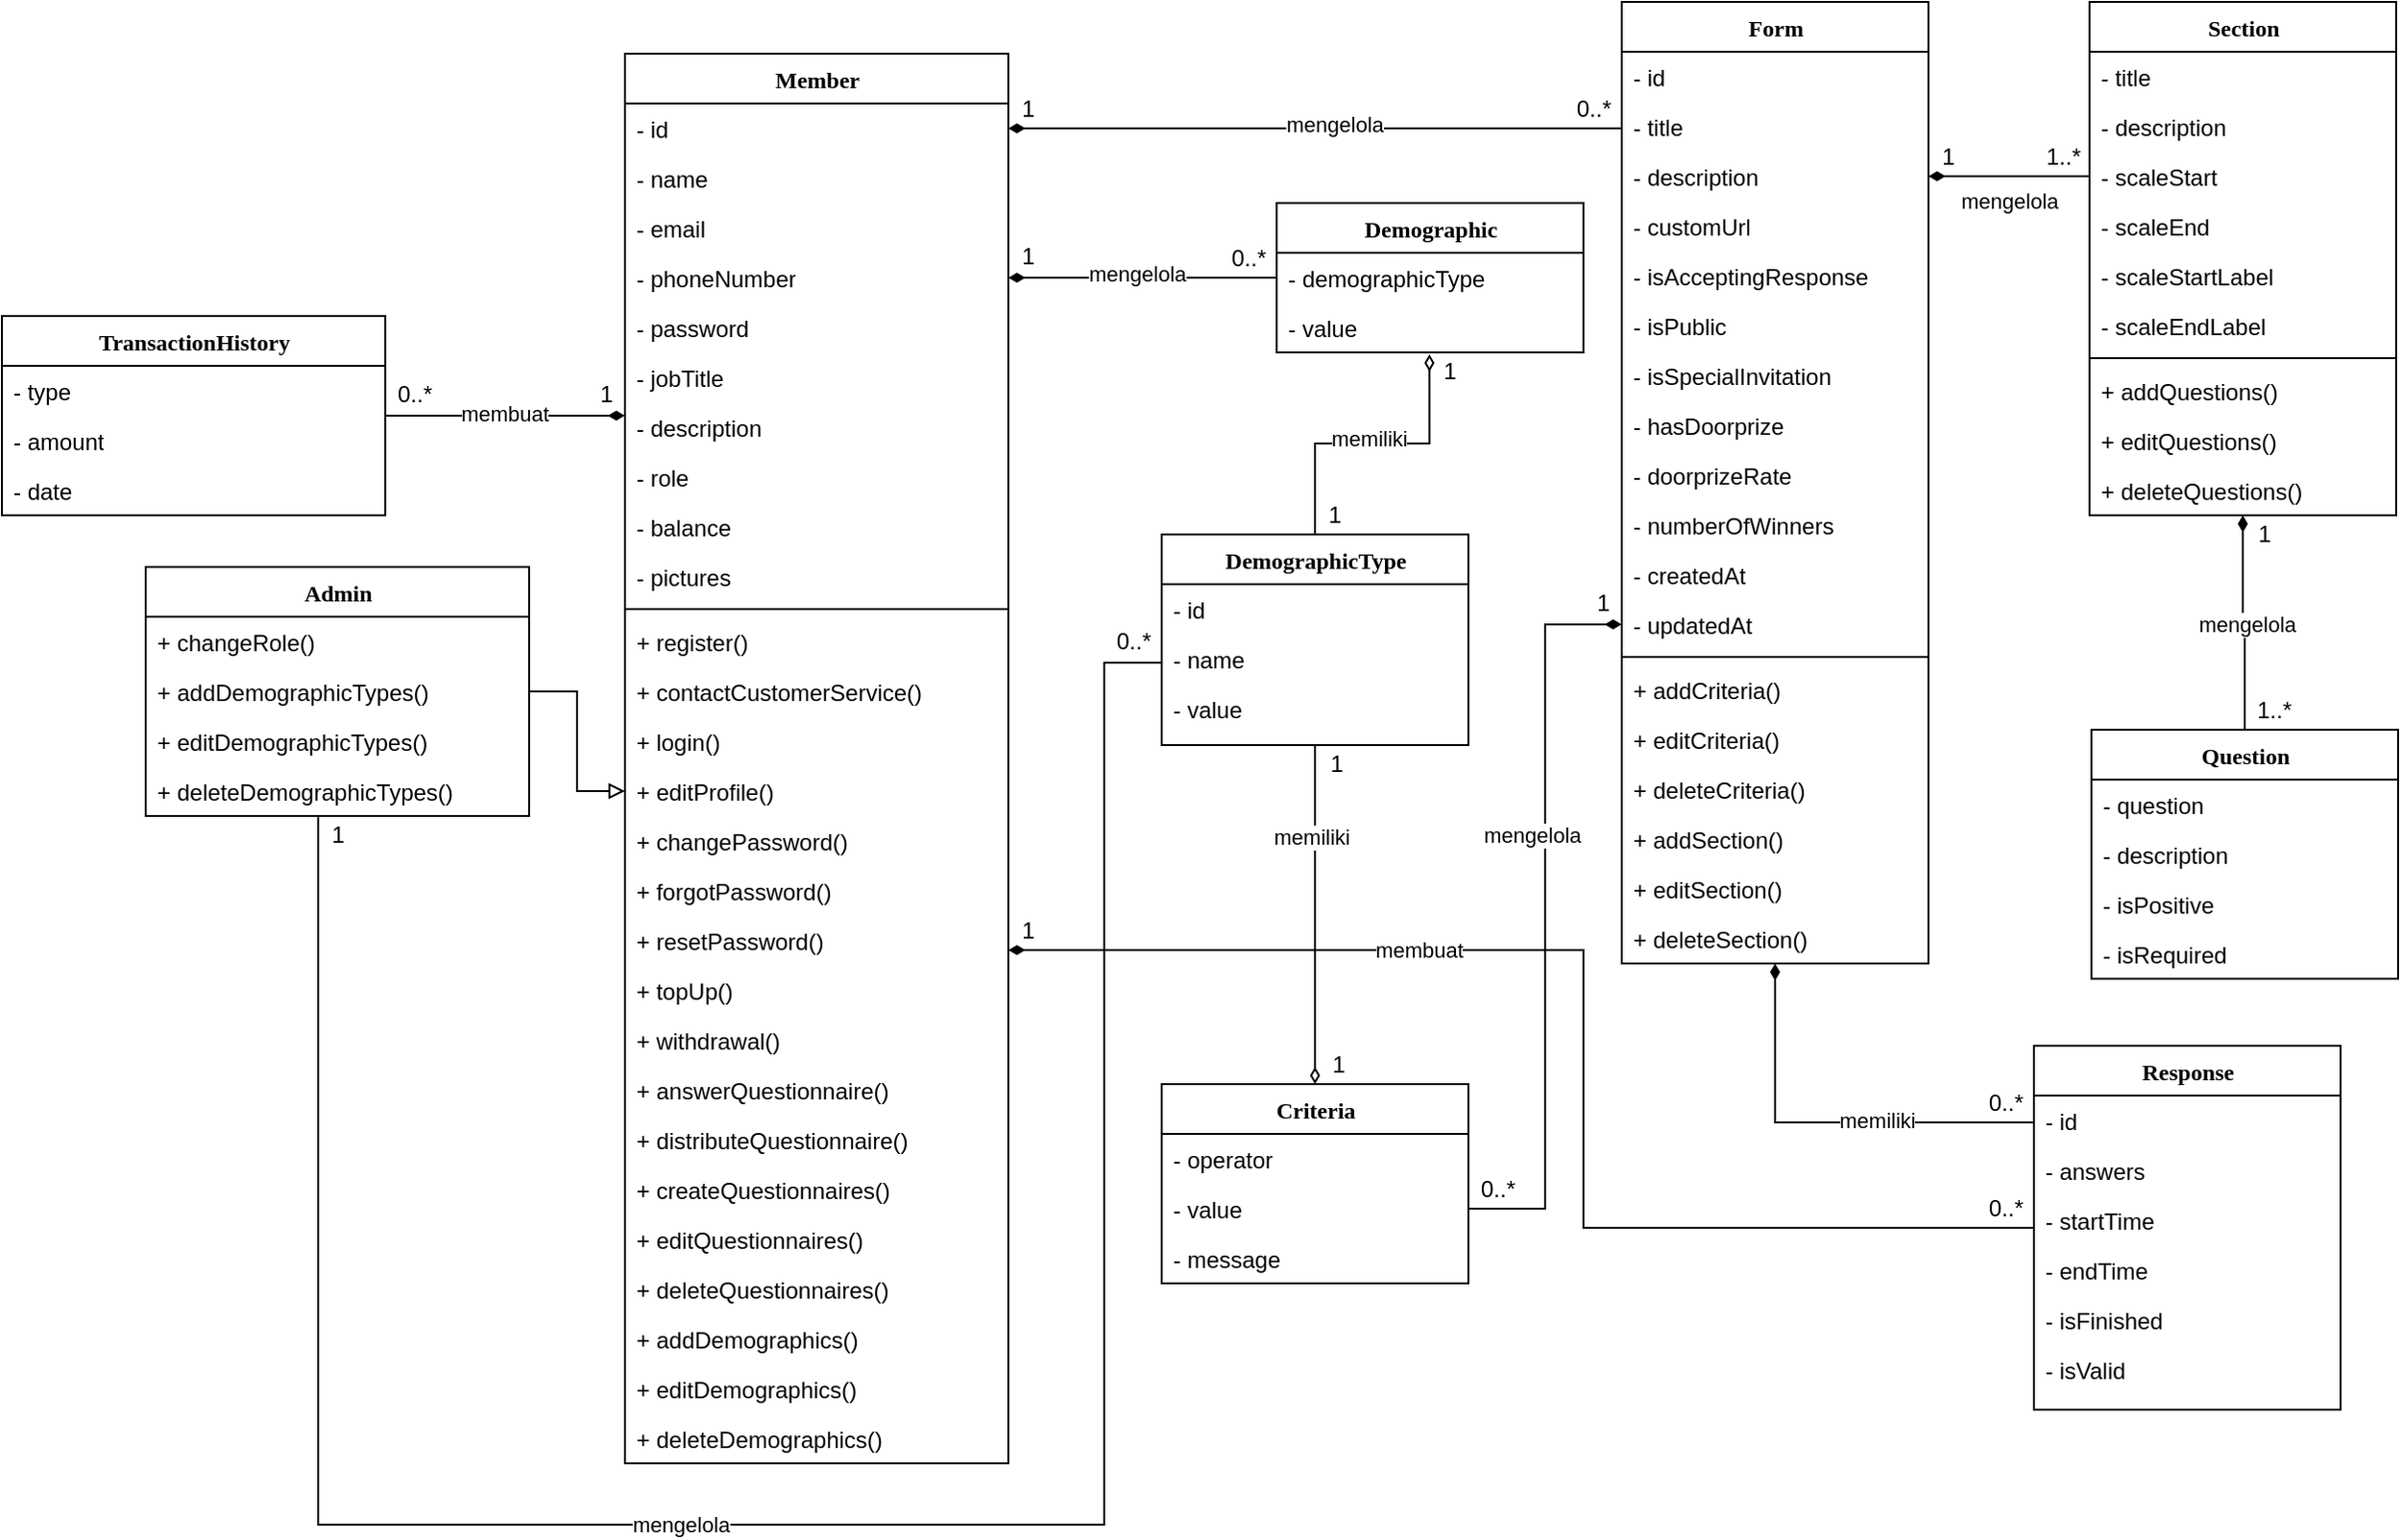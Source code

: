 <mxfile version="18.0.8" type="device"><diagram name="Page-1" id="9f46799a-70d6-7492-0946-bef42562c5a5"><mxGraphModel dx="903" dy="425" grid="1" gridSize="10" guides="1" tooltips="1" connect="1" arrows="1" fold="1" page="1" pageScale="1" pageWidth="1100" pageHeight="850" background="none" math="0" shadow="0"><root><mxCell id="0"/><mxCell id="1" parent="0"/><mxCell id="78961159f06e98e8-30" value="Member" style="swimlane;html=1;fontStyle=1;align=center;verticalAlign=top;childLayout=stackLayout;horizontal=1;startSize=26;horizontalStack=0;resizeParent=1;resizeLast=0;collapsible=1;marginBottom=0;swimlaneFillColor=#ffffff;rounded=0;shadow=0;comic=0;labelBackgroundColor=none;strokeWidth=1;fillColor=none;fontFamily=Verdana;fontSize=12" parent="1" vertex="1"><mxGeometry x="440" y="72" width="200" height="736" as="geometry"/></mxCell><mxCell id="78961159f06e98e8-31" value="- id" style="text;html=1;strokeColor=none;fillColor=none;align=left;verticalAlign=top;spacingLeft=4;spacingRight=4;whiteSpace=wrap;overflow=hidden;rotatable=0;points=[[0,0.5],[1,0.5]];portConstraint=eastwest;" parent="78961159f06e98e8-30" vertex="1"><mxGeometry y="26" width="200" height="26" as="geometry"/></mxCell><mxCell id="78961159f06e98e8-32" value="- name" style="text;html=1;strokeColor=none;fillColor=none;align=left;verticalAlign=top;spacingLeft=4;spacingRight=4;whiteSpace=wrap;overflow=hidden;rotatable=0;points=[[0,0.5],[1,0.5]];portConstraint=eastwest;" parent="78961159f06e98e8-30" vertex="1"><mxGeometry y="52" width="200" height="26" as="geometry"/></mxCell><mxCell id="78961159f06e98e8-33" value="- email" style="text;html=1;strokeColor=none;fillColor=none;align=left;verticalAlign=top;spacingLeft=4;spacingRight=4;whiteSpace=wrap;overflow=hidden;rotatable=0;points=[[0,0.5],[1,0.5]];portConstraint=eastwest;" parent="78961159f06e98e8-30" vertex="1"><mxGeometry y="78" width="200" height="26" as="geometry"/></mxCell><mxCell id="78961159f06e98e8-34" value="- phoneNumber" style="text;html=1;strokeColor=none;fillColor=none;align=left;verticalAlign=top;spacingLeft=4;spacingRight=4;whiteSpace=wrap;overflow=hidden;rotatable=0;points=[[0,0.5],[1,0.5]];portConstraint=eastwest;" parent="78961159f06e98e8-30" vertex="1"><mxGeometry y="104" width="200" height="26" as="geometry"/></mxCell><mxCell id="78961159f06e98e8-36" value="- password" style="text;html=1;strokeColor=none;fillColor=none;align=left;verticalAlign=top;spacingLeft=4;spacingRight=4;whiteSpace=wrap;overflow=hidden;rotatable=0;points=[[0,0.5],[1,0.5]];portConstraint=eastwest;" parent="78961159f06e98e8-30" vertex="1"><mxGeometry y="130" width="200" height="26" as="geometry"/></mxCell><mxCell id="DVW9rhjhDF8iY2z9avvk-1" value="- jobTitle" style="text;html=1;strokeColor=none;fillColor=none;align=left;verticalAlign=top;spacingLeft=4;spacingRight=4;whiteSpace=wrap;overflow=hidden;rotatable=0;points=[[0,0.5],[1,0.5]];portConstraint=eastwest;" parent="78961159f06e98e8-30" vertex="1"><mxGeometry y="156" width="200" height="26" as="geometry"/></mxCell><mxCell id="DVW9rhjhDF8iY2z9avvk-2" value="- description" style="text;html=1;strokeColor=none;fillColor=none;align=left;verticalAlign=top;spacingLeft=4;spacingRight=4;whiteSpace=wrap;overflow=hidden;rotatable=0;points=[[0,0.5],[1,0.5]];portConstraint=eastwest;" parent="78961159f06e98e8-30" vertex="1"><mxGeometry y="182" width="200" height="26" as="geometry"/></mxCell><mxCell id="xIRFD48wpzMM45E4SxRX-1" value="- role" style="text;html=1;strokeColor=none;fillColor=none;align=left;verticalAlign=top;spacingLeft=4;spacingRight=4;whiteSpace=wrap;overflow=hidden;rotatable=0;points=[[0,0.5],[1,0.5]];portConstraint=eastwest;" parent="78961159f06e98e8-30" vertex="1"><mxGeometry y="208" width="200" height="26" as="geometry"/></mxCell><mxCell id="78961159f06e98e8-37" value="- balance" style="text;html=1;strokeColor=none;fillColor=none;align=left;verticalAlign=top;spacingLeft=4;spacingRight=4;whiteSpace=wrap;overflow=hidden;rotatable=0;points=[[0,0.5],[1,0.5]];portConstraint=eastwest;" parent="78961159f06e98e8-30" vertex="1"><mxGeometry y="234" width="200" height="26" as="geometry"/></mxCell><mxCell id="DVW9rhjhDF8iY2z9avvk-8" value="- pictures" style="text;html=1;strokeColor=none;fillColor=none;align=left;verticalAlign=top;spacingLeft=4;spacingRight=4;whiteSpace=wrap;overflow=hidden;rotatable=0;points=[[0,0.5],[1,0.5]];portConstraint=eastwest;" parent="78961159f06e98e8-30" vertex="1"><mxGeometry y="260" width="200" height="26" as="geometry"/></mxCell><mxCell id="78961159f06e98e8-38" value="" style="line;html=1;strokeWidth=1;fillColor=none;align=left;verticalAlign=middle;spacingTop=-1;spacingLeft=3;spacingRight=3;rotatable=0;labelPosition=right;points=[];portConstraint=eastwest;" parent="78961159f06e98e8-30" vertex="1"><mxGeometry y="286" width="200" height="8" as="geometry"/></mxCell><mxCell id="6zi5E_M-1MdXxEpzNFs_-46" value="+ register()" style="text;html=1;strokeColor=none;fillColor=none;align=left;verticalAlign=top;spacingLeft=4;spacingRight=4;whiteSpace=wrap;overflow=hidden;rotatable=0;points=[[0,0.5],[1,0.5]];portConstraint=eastwest;" vertex="1" parent="78961159f06e98e8-30"><mxGeometry y="294" width="200" height="26" as="geometry"/></mxCell><mxCell id="6zi5E_M-1MdXxEpzNFs_-47" value="+ contactCustomerService()" style="text;html=1;strokeColor=none;fillColor=none;align=left;verticalAlign=top;spacingLeft=4;spacingRight=4;whiteSpace=wrap;overflow=hidden;rotatable=0;points=[[0,0.5],[1,0.5]];portConstraint=eastwest;" vertex="1" parent="78961159f06e98e8-30"><mxGeometry y="320" width="200" height="26" as="geometry"/></mxCell><mxCell id="DVW9rhjhDF8iY2z9avvk-21" value="+ login()" style="text;html=1;strokeColor=none;fillColor=none;align=left;verticalAlign=top;spacingLeft=4;spacingRight=4;whiteSpace=wrap;overflow=hidden;rotatable=0;points=[[0,0.5],[1,0.5]];portConstraint=eastwest;" parent="78961159f06e98e8-30" vertex="1"><mxGeometry y="346" width="200" height="26" as="geometry"/></mxCell><mxCell id="xIRFD48wpzMM45E4SxRX-63" value="+ editProfile()" style="text;html=1;strokeColor=none;fillColor=none;align=left;verticalAlign=top;spacingLeft=4;spacingRight=4;whiteSpace=wrap;overflow=hidden;rotatable=0;points=[[0,0.5],[1,0.5]];portConstraint=eastwest;" parent="78961159f06e98e8-30" vertex="1"><mxGeometry y="372" width="200" height="26" as="geometry"/></mxCell><mxCell id="DVW9rhjhDF8iY2z9avvk-9" value="+ changePassword()" style="text;html=1;strokeColor=none;fillColor=none;align=left;verticalAlign=top;spacingLeft=4;spacingRight=4;whiteSpace=wrap;overflow=hidden;rotatable=0;points=[[0,0.5],[1,0.5]];portConstraint=eastwest;" parent="78961159f06e98e8-30" vertex="1"><mxGeometry y="398" width="200" height="26" as="geometry"/></mxCell><mxCell id="DVW9rhjhDF8iY2z9avvk-10" value="+ forgotPassword()" style="text;html=1;strokeColor=none;fillColor=none;align=left;verticalAlign=top;spacingLeft=4;spacingRight=4;whiteSpace=wrap;overflow=hidden;rotatable=0;points=[[0,0.5],[1,0.5]];portConstraint=eastwest;" parent="78961159f06e98e8-30" vertex="1"><mxGeometry y="424" width="200" height="26" as="geometry"/></mxCell><mxCell id="6zi5E_M-1MdXxEpzNFs_-29" value="+ resetPassword()" style="text;html=1;strokeColor=none;fillColor=none;align=left;verticalAlign=top;spacingLeft=4;spacingRight=4;whiteSpace=wrap;overflow=hidden;rotatable=0;points=[[0,0.5],[1,0.5]];portConstraint=eastwest;" vertex="1" parent="78961159f06e98e8-30"><mxGeometry y="450" width="200" height="26" as="geometry"/></mxCell><mxCell id="78961159f06e98e8-39" value="+ topUp()" style="text;html=1;strokeColor=none;fillColor=none;align=left;verticalAlign=top;spacingLeft=4;spacingRight=4;whiteSpace=wrap;overflow=hidden;rotatable=0;points=[[0,0.5],[1,0.5]];portConstraint=eastwest;" parent="78961159f06e98e8-30" vertex="1"><mxGeometry y="476" width="200" height="26" as="geometry"/></mxCell><mxCell id="FlgLJlY-ruqx4AWLyW_a-55" value="+ withdrawal()" style="text;html=1;strokeColor=none;fillColor=none;align=left;verticalAlign=top;spacingLeft=4;spacingRight=4;whiteSpace=wrap;overflow=hidden;rotatable=0;points=[[0,0.5],[1,0.5]];portConstraint=eastwest;" parent="78961159f06e98e8-30" vertex="1"><mxGeometry y="502" width="200" height="26" as="geometry"/></mxCell><mxCell id="FlgLJlY-ruqx4AWLyW_a-68" value="+ answerQuestionnaire()" style="text;html=1;strokeColor=none;fillColor=none;align=left;verticalAlign=top;spacingLeft=4;spacingRight=4;whiteSpace=wrap;overflow=hidden;rotatable=0;points=[[0,0.5],[1,0.5]];portConstraint=eastwest;" parent="78961159f06e98e8-30" vertex="1"><mxGeometry y="528" width="200" height="26" as="geometry"/></mxCell><mxCell id="6zi5E_M-1MdXxEpzNFs_-45" value="+ distributeQuestionnaire()" style="text;html=1;strokeColor=none;fillColor=none;align=left;verticalAlign=top;spacingLeft=4;spacingRight=4;whiteSpace=wrap;overflow=hidden;rotatable=0;points=[[0,0.5],[1,0.5]];portConstraint=eastwest;" vertex="1" parent="78961159f06e98e8-30"><mxGeometry y="554" width="200" height="26" as="geometry"/></mxCell><mxCell id="78961159f06e98e8-40" value="+ createQuestionnaires()" style="text;html=1;strokeColor=none;fillColor=none;align=left;verticalAlign=top;spacingLeft=4;spacingRight=4;whiteSpace=wrap;overflow=hidden;rotatable=0;points=[[0,0.5],[1,0.5]];portConstraint=eastwest;" parent="78961159f06e98e8-30" vertex="1"><mxGeometry y="580" width="200" height="26" as="geometry"/></mxCell><mxCell id="6zi5E_M-1MdXxEpzNFs_-4" value="+ editQuestionnaires()" style="text;html=1;strokeColor=none;fillColor=none;align=left;verticalAlign=top;spacingLeft=4;spacingRight=4;whiteSpace=wrap;overflow=hidden;rotatable=0;points=[[0,0.5],[1,0.5]];portConstraint=eastwest;" vertex="1" parent="78961159f06e98e8-30"><mxGeometry y="606" width="200" height="26" as="geometry"/></mxCell><mxCell id="6zi5E_M-1MdXxEpzNFs_-5" value="+ deleteQuestionnaires()" style="text;html=1;strokeColor=none;fillColor=none;align=left;verticalAlign=top;spacingLeft=4;spacingRight=4;whiteSpace=wrap;overflow=hidden;rotatable=0;points=[[0,0.5],[1,0.5]];portConstraint=eastwest;" vertex="1" parent="78961159f06e98e8-30"><mxGeometry y="632" width="200" height="26" as="geometry"/></mxCell><mxCell id="xIRFD48wpzMM45E4SxRX-64" value="+ addDemographics()" style="text;html=1;strokeColor=none;fillColor=none;align=left;verticalAlign=top;spacingLeft=4;spacingRight=4;whiteSpace=wrap;overflow=hidden;rotatable=0;points=[[0,0.5],[1,0.5]];portConstraint=eastwest;" parent="78961159f06e98e8-30" vertex="1"><mxGeometry y="658" width="200" height="26" as="geometry"/></mxCell><mxCell id="6zi5E_M-1MdXxEpzNFs_-6" value="+ editDemographics()" style="text;html=1;strokeColor=none;fillColor=none;align=left;verticalAlign=top;spacingLeft=4;spacingRight=4;whiteSpace=wrap;overflow=hidden;rotatable=0;points=[[0,0.5],[1,0.5]];portConstraint=eastwest;" vertex="1" parent="78961159f06e98e8-30"><mxGeometry y="684" width="200" height="26" as="geometry"/></mxCell><mxCell id="6zi5E_M-1MdXxEpzNFs_-7" value="+ deleteDemographics()" style="text;html=1;strokeColor=none;fillColor=none;align=left;verticalAlign=top;spacingLeft=4;spacingRight=4;whiteSpace=wrap;overflow=hidden;rotatable=0;points=[[0,0.5],[1,0.5]];portConstraint=eastwest;" vertex="1" parent="78961159f06e98e8-30"><mxGeometry y="710" width="200" height="26" as="geometry"/></mxCell><mxCell id="78961159f06e98e8-43" value="Form" style="swimlane;html=1;fontStyle=1;align=center;verticalAlign=top;childLayout=stackLayout;horizontal=1;startSize=26;horizontalStack=0;resizeParent=1;resizeLast=0;collapsible=1;marginBottom=0;swimlaneFillColor=#ffffff;rounded=0;shadow=0;comic=0;labelBackgroundColor=none;strokeWidth=1;fillColor=none;fontFamily=Verdana;fontSize=12" parent="1" vertex="1"><mxGeometry x="960" y="45" width="160" height="502" as="geometry"/></mxCell><mxCell id="78961159f06e98e8-44" value="- id" style="text;html=1;strokeColor=none;fillColor=none;align=left;verticalAlign=top;spacingLeft=4;spacingRight=4;whiteSpace=wrap;overflow=hidden;rotatable=0;points=[[0,0.5],[1,0.5]];portConstraint=eastwest;" parent="78961159f06e98e8-43" vertex="1"><mxGeometry y="26" width="160" height="26" as="geometry"/></mxCell><mxCell id="78961159f06e98e8-49" value="- title" style="text;html=1;strokeColor=none;fillColor=none;align=left;verticalAlign=top;spacingLeft=4;spacingRight=4;whiteSpace=wrap;overflow=hidden;rotatable=0;points=[[0,0.5],[1,0.5]];portConstraint=eastwest;" parent="78961159f06e98e8-43" vertex="1"><mxGeometry y="52" width="160" height="26" as="geometry"/></mxCell><mxCell id="78961159f06e98e8-50" value="- description" style="text;html=1;strokeColor=none;fillColor=none;align=left;verticalAlign=top;spacingLeft=4;spacingRight=4;whiteSpace=wrap;overflow=hidden;rotatable=0;points=[[0,0.5],[1,0.5]];portConstraint=eastwest;" parent="78961159f06e98e8-43" vertex="1"><mxGeometry y="78" width="160" height="26" as="geometry"/></mxCell><mxCell id="xIRFD48wpzMM45E4SxRX-3" value="- customUrl" style="text;html=1;strokeColor=none;fillColor=none;align=left;verticalAlign=top;spacingLeft=4;spacingRight=4;whiteSpace=wrap;overflow=hidden;rotatable=0;points=[[0,0.5],[1,0.5]];portConstraint=eastwest;" parent="78961159f06e98e8-43" vertex="1"><mxGeometry y="104" width="160" height="26" as="geometry"/></mxCell><mxCell id="xIRFD48wpzMM45E4SxRX-2" value="- isAcceptingResponse" style="text;html=1;strokeColor=none;fillColor=none;align=left;verticalAlign=top;spacingLeft=4;spacingRight=4;whiteSpace=wrap;overflow=hidden;rotatable=0;points=[[0,0.5],[1,0.5]];portConstraint=eastwest;" parent="78961159f06e98e8-43" vertex="1"><mxGeometry y="130" width="160" height="26" as="geometry"/></mxCell><mxCell id="xIRFD48wpzMM45E4SxRX-6" value="- isPublic" style="text;html=1;strokeColor=none;fillColor=none;align=left;verticalAlign=top;spacingLeft=4;spacingRight=4;whiteSpace=wrap;overflow=hidden;rotatable=0;points=[[0,0.5],[1,0.5]];portConstraint=eastwest;" parent="78961159f06e98e8-43" vertex="1"><mxGeometry y="156" width="160" height="26" as="geometry"/></mxCell><mxCell id="FlgLJlY-ruqx4AWLyW_a-32" value="- isSpecialInvitation" style="text;html=1;strokeColor=none;fillColor=none;align=left;verticalAlign=top;spacingLeft=4;spacingRight=4;whiteSpace=wrap;overflow=hidden;rotatable=0;points=[[0,0.5],[1,0.5]];portConstraint=eastwest;" parent="78961159f06e98e8-43" vertex="1"><mxGeometry y="182" width="160" height="26" as="geometry"/></mxCell><mxCell id="xIRFD48wpzMM45E4SxRX-8" value="- hasDoorprize" style="text;html=1;strokeColor=none;fillColor=none;align=left;verticalAlign=top;spacingLeft=4;spacingRight=4;whiteSpace=wrap;overflow=hidden;rotatable=0;points=[[0,0.5],[1,0.5]];portConstraint=eastwest;" parent="78961159f06e98e8-43" vertex="1"><mxGeometry y="208" width="160" height="26" as="geometry"/></mxCell><mxCell id="xIRFD48wpzMM45E4SxRX-11" value="- doorprizeRate" style="text;html=1;strokeColor=none;fillColor=none;align=left;verticalAlign=top;spacingLeft=4;spacingRight=4;whiteSpace=wrap;overflow=hidden;rotatable=0;points=[[0,0.5],[1,0.5]];portConstraint=eastwest;" parent="78961159f06e98e8-43" vertex="1"><mxGeometry y="234" width="160" height="26" as="geometry"/></mxCell><mxCell id="xIRFD48wpzMM45E4SxRX-9" value="- numberOfWinners" style="text;html=1;strokeColor=none;fillColor=none;align=left;verticalAlign=top;spacingLeft=4;spacingRight=4;whiteSpace=wrap;overflow=hidden;rotatable=0;points=[[0,0.5],[1,0.5]];portConstraint=eastwest;" parent="78961159f06e98e8-43" vertex="1"><mxGeometry y="260" width="160" height="26" as="geometry"/></mxCell><mxCell id="xIRFD48wpzMM45E4SxRX-10" value="- createdAt" style="text;html=1;strokeColor=none;fillColor=none;align=left;verticalAlign=top;spacingLeft=4;spacingRight=4;whiteSpace=wrap;overflow=hidden;rotatable=0;points=[[0,0.5],[1,0.5]];portConstraint=eastwest;" parent="78961159f06e98e8-43" vertex="1"><mxGeometry y="286" width="160" height="26" as="geometry"/></mxCell><mxCell id="xIRFD48wpzMM45E4SxRX-12" value="- updatedAt" style="text;html=1;strokeColor=none;fillColor=none;align=left;verticalAlign=top;spacingLeft=4;spacingRight=4;whiteSpace=wrap;overflow=hidden;rotatable=0;points=[[0,0.5],[1,0.5]];portConstraint=eastwest;" parent="78961159f06e98e8-43" vertex="1"><mxGeometry y="312" width="160" height="26" as="geometry"/></mxCell><mxCell id="78961159f06e98e8-51" value="" style="line;html=1;strokeWidth=1;fillColor=none;align=left;verticalAlign=middle;spacingTop=-1;spacingLeft=3;spacingRight=3;rotatable=0;labelPosition=right;points=[];portConstraint=eastwest;" parent="78961159f06e98e8-43" vertex="1"><mxGeometry y="338" width="160" height="8" as="geometry"/></mxCell><mxCell id="FlgLJlY-ruqx4AWLyW_a-46" value="+ addCriteria()" style="text;html=1;strokeColor=none;fillColor=none;align=left;verticalAlign=top;spacingLeft=4;spacingRight=4;whiteSpace=wrap;overflow=hidden;rotatable=0;points=[[0,0.5],[1,0.5]];portConstraint=eastwest;" parent="78961159f06e98e8-43" vertex="1"><mxGeometry y="346" width="160" height="26" as="geometry"/></mxCell><mxCell id="6zi5E_M-1MdXxEpzNFs_-17" value="+ editCriteria()" style="text;html=1;strokeColor=none;fillColor=none;align=left;verticalAlign=top;spacingLeft=4;spacingRight=4;whiteSpace=wrap;overflow=hidden;rotatable=0;points=[[0,0.5],[1,0.5]];portConstraint=eastwest;" vertex="1" parent="78961159f06e98e8-43"><mxGeometry y="372" width="160" height="26" as="geometry"/></mxCell><mxCell id="6zi5E_M-1MdXxEpzNFs_-20" value="+ deleteCriteria()" style="text;html=1;strokeColor=none;fillColor=none;align=left;verticalAlign=top;spacingLeft=4;spacingRight=4;whiteSpace=wrap;overflow=hidden;rotatable=0;points=[[0,0.5],[1,0.5]];portConstraint=eastwest;" vertex="1" parent="78961159f06e98e8-43"><mxGeometry y="398" width="160" height="26" as="geometry"/></mxCell><mxCell id="6zi5E_M-1MdXxEpzNFs_-24" value="+ addSection()" style="text;html=1;strokeColor=none;fillColor=none;align=left;verticalAlign=top;spacingLeft=4;spacingRight=4;whiteSpace=wrap;overflow=hidden;rotatable=0;points=[[0,0.5],[1,0.5]];portConstraint=eastwest;" vertex="1" parent="78961159f06e98e8-43"><mxGeometry y="424" width="160" height="26" as="geometry"/></mxCell><mxCell id="6zi5E_M-1MdXxEpzNFs_-25" value="+ editSection()" style="text;html=1;strokeColor=none;fillColor=none;align=left;verticalAlign=top;spacingLeft=4;spacingRight=4;whiteSpace=wrap;overflow=hidden;rotatable=0;points=[[0,0.5],[1,0.5]];portConstraint=eastwest;" vertex="1" parent="78961159f06e98e8-43"><mxGeometry y="450" width="160" height="26" as="geometry"/></mxCell><mxCell id="6zi5E_M-1MdXxEpzNFs_-26" value="+ deleteSection()" style="text;html=1;strokeColor=none;fillColor=none;align=left;verticalAlign=top;spacingLeft=4;spacingRight=4;whiteSpace=wrap;overflow=hidden;rotatable=0;points=[[0,0.5],[1,0.5]];portConstraint=eastwest;" vertex="1" parent="78961159f06e98e8-43"><mxGeometry y="476" width="160" height="26" as="geometry"/></mxCell><mxCell id="78961159f06e98e8-69" value="Demographic" style="swimlane;html=1;fontStyle=1;align=center;verticalAlign=top;childLayout=stackLayout;horizontal=1;startSize=26;horizontalStack=0;resizeParent=1;resizeLast=0;collapsible=1;marginBottom=0;swimlaneFillColor=#ffffff;rounded=0;shadow=0;comic=0;labelBackgroundColor=none;strokeWidth=1;fillColor=none;fontFamily=Verdana;fontSize=12" parent="1" vertex="1"><mxGeometry x="780" y="150" width="160" height="78" as="geometry"/></mxCell><mxCell id="78961159f06e98e8-70" value="- demographicType" style="text;html=1;strokeColor=none;fillColor=none;align=left;verticalAlign=top;spacingLeft=4;spacingRight=4;whiteSpace=wrap;overflow=hidden;rotatable=0;points=[[0,0.5],[1,0.5]];portConstraint=eastwest;" parent="78961159f06e98e8-69" vertex="1"><mxGeometry y="26" width="160" height="26" as="geometry"/></mxCell><mxCell id="78961159f06e98e8-71" value="- value" style="text;html=1;strokeColor=none;fillColor=none;align=left;verticalAlign=top;spacingLeft=4;spacingRight=4;whiteSpace=wrap;overflow=hidden;rotatable=0;points=[[0,0.5],[1,0.5]];portConstraint=eastwest;" parent="78961159f06e98e8-69" vertex="1"><mxGeometry y="52" width="160" height="26" as="geometry"/></mxCell><mxCell id="FlgLJlY-ruqx4AWLyW_a-28" style="edgeStyle=orthogonalEdgeStyle;rounded=0;orthogonalLoop=1;jettySize=auto;html=1;entryX=0.5;entryY=1;entryDx=0;entryDy=0;endArrow=diamondThin;endFill=1;" parent="1" source="78961159f06e98e8-82" target="78961159f06e98e8-108" edge="1"><mxGeometry relative="1" as="geometry"/></mxCell><mxCell id="78961159f06e98e8-82" value="Question" style="swimlane;html=1;fontStyle=1;align=center;verticalAlign=top;childLayout=stackLayout;horizontal=1;startSize=26;horizontalStack=0;resizeParent=1;resizeLast=0;collapsible=1;marginBottom=0;swimlaneFillColor=#ffffff;rounded=0;shadow=0;comic=0;labelBackgroundColor=none;strokeWidth=1;fillColor=none;fontFamily=Verdana;fontSize=12" parent="1" vertex="1"><mxGeometry x="1205" y="425" width="160" height="130" as="geometry"/></mxCell><mxCell id="78961159f06e98e8-83" value="- question" style="text;html=1;strokeColor=none;fillColor=none;align=left;verticalAlign=top;spacingLeft=4;spacingRight=4;whiteSpace=wrap;overflow=hidden;rotatable=0;points=[[0,0.5],[1,0.5]];portConstraint=eastwest;" parent="78961159f06e98e8-82" vertex="1"><mxGeometry y="26" width="160" height="26" as="geometry"/></mxCell><mxCell id="DVW9rhjhDF8iY2z9avvk-44" value="- description" style="text;html=1;strokeColor=none;fillColor=none;align=left;verticalAlign=top;spacingLeft=4;spacingRight=4;whiteSpace=wrap;overflow=hidden;rotatable=0;points=[[0,0.5],[1,0.5]];portConstraint=eastwest;" parent="78961159f06e98e8-82" vertex="1"><mxGeometry y="52" width="160" height="26" as="geometry"/></mxCell><mxCell id="78961159f06e98e8-84" value="- isPositive" style="text;html=1;strokeColor=none;fillColor=none;align=left;verticalAlign=top;spacingLeft=4;spacingRight=4;whiteSpace=wrap;overflow=hidden;rotatable=0;points=[[0,0.5],[1,0.5]];portConstraint=eastwest;" parent="78961159f06e98e8-82" vertex="1"><mxGeometry y="78" width="160" height="26" as="geometry"/></mxCell><mxCell id="78961159f06e98e8-85" value="- isRequired" style="text;html=1;strokeColor=none;fillColor=none;align=left;verticalAlign=top;spacingLeft=4;spacingRight=4;whiteSpace=wrap;overflow=hidden;rotatable=0;points=[[0,0.5],[1,0.5]];portConstraint=eastwest;" parent="78961159f06e98e8-82" vertex="1"><mxGeometry y="104" width="160" height="26" as="geometry"/></mxCell><mxCell id="6zi5E_M-1MdXxEpzNFs_-14" style="edgeStyle=orthogonalEdgeStyle;rounded=0;orthogonalLoop=1;jettySize=auto;html=1;entryX=1;entryY=0.5;entryDx=0;entryDy=0;endArrow=diamondThin;endFill=1;" edge="1" parent="1" source="78961159f06e98e8-108" target="78961159f06e98e8-50"><mxGeometry relative="1" as="geometry"><Array as="points"><mxPoint x="1180" y="136"/><mxPoint x="1180" y="136"/></Array></mxGeometry></mxCell><mxCell id="78961159f06e98e8-108" value="Section" style="swimlane;html=1;fontStyle=1;align=center;verticalAlign=top;childLayout=stackLayout;horizontal=1;startSize=26;horizontalStack=0;resizeParent=1;resizeLast=0;collapsible=1;marginBottom=0;swimlaneFillColor=#ffffff;rounded=0;shadow=0;comic=0;labelBackgroundColor=none;strokeWidth=1;fillColor=none;fontFamily=Verdana;fontSize=12" parent="1" vertex="1"><mxGeometry x="1204" y="45" width="160" height="268" as="geometry"/></mxCell><mxCell id="78961159f06e98e8-109" value="- title" style="text;html=1;strokeColor=none;fillColor=none;align=left;verticalAlign=top;spacingLeft=4;spacingRight=4;whiteSpace=wrap;overflow=hidden;rotatable=0;points=[[0,0.5],[1,0.5]];portConstraint=eastwest;" parent="78961159f06e98e8-108" vertex="1"><mxGeometry y="26" width="160" height="26" as="geometry"/></mxCell><mxCell id="xIRFD48wpzMM45E4SxRX-13" value="- description" style="text;html=1;strokeColor=none;fillColor=none;align=left;verticalAlign=top;spacingLeft=4;spacingRight=4;whiteSpace=wrap;overflow=hidden;rotatable=0;points=[[0,0.5],[1,0.5]];portConstraint=eastwest;" parent="78961159f06e98e8-108" vertex="1"><mxGeometry y="52" width="160" height="26" as="geometry"/></mxCell><mxCell id="xIRFD48wpzMM45E4SxRX-14" value="- scaleStart" style="text;html=1;strokeColor=none;fillColor=none;align=left;verticalAlign=top;spacingLeft=4;spacingRight=4;whiteSpace=wrap;overflow=hidden;rotatable=0;points=[[0,0.5],[1,0.5]];portConstraint=eastwest;" parent="78961159f06e98e8-108" vertex="1"><mxGeometry y="78" width="160" height="26" as="geometry"/></mxCell><mxCell id="xIRFD48wpzMM45E4SxRX-16" value="- scaleEnd" style="text;html=1;strokeColor=none;fillColor=none;align=left;verticalAlign=top;spacingLeft=4;spacingRight=4;whiteSpace=wrap;overflow=hidden;rotatable=0;points=[[0,0.5],[1,0.5]];portConstraint=eastwest;" parent="78961159f06e98e8-108" vertex="1"><mxGeometry y="104" width="160" height="26" as="geometry"/></mxCell><mxCell id="xIRFD48wpzMM45E4SxRX-15" value="- scaleStartLabel" style="text;html=1;strokeColor=none;fillColor=none;align=left;verticalAlign=top;spacingLeft=4;spacingRight=4;whiteSpace=wrap;overflow=hidden;rotatable=0;points=[[0,0.5],[1,0.5]];portConstraint=eastwest;" parent="78961159f06e98e8-108" vertex="1"><mxGeometry y="130" width="160" height="26" as="geometry"/></mxCell><mxCell id="xIRFD48wpzMM45E4SxRX-17" value="- scaleEndLabel" style="text;html=1;strokeColor=none;fillColor=none;align=left;verticalAlign=top;spacingLeft=4;spacingRight=4;whiteSpace=wrap;overflow=hidden;rotatable=0;points=[[0,0.5],[1,0.5]];portConstraint=eastwest;" parent="78961159f06e98e8-108" vertex="1"><mxGeometry y="156" width="160" height="26" as="geometry"/></mxCell><mxCell id="78961159f06e98e8-116" value="" style="line;html=1;strokeWidth=1;fillColor=none;align=left;verticalAlign=middle;spacingTop=-1;spacingLeft=3;spacingRight=3;rotatable=0;labelPosition=right;points=[];portConstraint=eastwest;" parent="78961159f06e98e8-108" vertex="1"><mxGeometry y="182" width="160" height="8" as="geometry"/></mxCell><mxCell id="78961159f06e98e8-117" value="+ addQuestions()" style="text;html=1;strokeColor=none;fillColor=none;align=left;verticalAlign=top;spacingLeft=4;spacingRight=4;whiteSpace=wrap;overflow=hidden;rotatable=0;points=[[0,0.5],[1,0.5]];portConstraint=eastwest;" parent="78961159f06e98e8-108" vertex="1"><mxGeometry y="190" width="160" height="26" as="geometry"/></mxCell><mxCell id="6zi5E_M-1MdXxEpzNFs_-16" value="+ editQuestions()" style="text;html=1;strokeColor=none;fillColor=none;align=left;verticalAlign=top;spacingLeft=4;spacingRight=4;whiteSpace=wrap;overflow=hidden;rotatable=0;points=[[0,0.5],[1,0.5]];portConstraint=eastwest;" vertex="1" parent="78961159f06e98e8-108"><mxGeometry y="216" width="160" height="26" as="geometry"/></mxCell><mxCell id="6zi5E_M-1MdXxEpzNFs_-15" value="+ deleteQuestions()" style="text;html=1;strokeColor=none;fillColor=none;align=left;verticalAlign=top;spacingLeft=4;spacingRight=4;whiteSpace=wrap;overflow=hidden;rotatable=0;points=[[0,0.5],[1,0.5]];portConstraint=eastwest;" vertex="1" parent="78961159f06e98e8-108"><mxGeometry y="242" width="160" height="26" as="geometry"/></mxCell><mxCell id="6zi5E_M-1MdXxEpzNFs_-11" style="edgeStyle=orthogonalEdgeStyle;rounded=0;orthogonalLoop=1;jettySize=auto;html=1;endArrow=diamondThin;endFill=1;" edge="1" parent="1" source="xIRFD48wpzMM45E4SxRX-18"><mxGeometry relative="1" as="geometry"><mxPoint x="640" y="540" as="targetPoint"/><Array as="points"><mxPoint x="940" y="685"/><mxPoint x="940" y="540"/></Array></mxGeometry></mxCell><mxCell id="6zi5E_M-1MdXxEpzNFs_-12" value="membuat" style="edgeLabel;html=1;align=center;verticalAlign=middle;resizable=0;points=[];" vertex="1" connectable="0" parent="6zi5E_M-1MdXxEpzNFs_-11"><mxGeometry x="0.37" relative="1" as="geometry"><mxPoint as="offset"/></mxGeometry></mxCell><mxCell id="6zi5E_M-1MdXxEpzNFs_-27" style="edgeStyle=orthogonalEdgeStyle;rounded=0;orthogonalLoop=1;jettySize=auto;html=1;endArrow=diamondThin;endFill=1;" edge="1" parent="1" source="xIRFD48wpzMM45E4SxRX-18" target="78961159f06e98e8-43"><mxGeometry relative="1" as="geometry"><Array as="points"><mxPoint x="1040" y="630"/></Array></mxGeometry></mxCell><mxCell id="6zi5E_M-1MdXxEpzNFs_-28" value="memiliki" style="edgeLabel;html=1;align=center;verticalAlign=middle;resizable=0;points=[];" vertex="1" connectable="0" parent="6zi5E_M-1MdXxEpzNFs_-27"><mxGeometry x="-0.237" y="3" relative="1" as="geometry"><mxPoint x="1" y="-4" as="offset"/></mxGeometry></mxCell><mxCell id="xIRFD48wpzMM45E4SxRX-18" value="Response" style="swimlane;html=1;fontStyle=1;align=center;verticalAlign=top;childLayout=stackLayout;horizontal=1;startSize=26;horizontalStack=0;resizeParent=1;resizeLast=0;collapsible=1;marginBottom=0;swimlaneFillColor=#ffffff;rounded=0;shadow=0;comic=0;labelBackgroundColor=none;strokeWidth=1;fillColor=none;fontFamily=Verdana;fontSize=12" parent="1" vertex="1"><mxGeometry x="1175" y="590" width="160" height="190" as="geometry"/></mxCell><mxCell id="xIRFD48wpzMM45E4SxRX-19" value="- id" style="text;html=1;strokeColor=none;fillColor=none;align=left;verticalAlign=top;spacingLeft=4;spacingRight=4;whiteSpace=wrap;overflow=hidden;rotatable=0;points=[[0,0.5],[1,0.5]];portConstraint=eastwest;" parent="xIRFD48wpzMM45E4SxRX-18" vertex="1"><mxGeometry y="26" width="160" height="26" as="geometry"/></mxCell><mxCell id="DVW9rhjhDF8iY2z9avvk-20" value="- answers" style="text;html=1;strokeColor=none;fillColor=none;align=left;verticalAlign=top;spacingLeft=4;spacingRight=4;whiteSpace=wrap;overflow=hidden;rotatable=0;points=[[0,0.5],[1,0.5]];portConstraint=eastwest;" parent="xIRFD48wpzMM45E4SxRX-18" vertex="1"><mxGeometry y="52" width="160" height="26" as="geometry"/></mxCell><mxCell id="xIRFD48wpzMM45E4SxRX-22" value="- startTime" style="text;html=1;strokeColor=none;fillColor=none;align=left;verticalAlign=top;spacingLeft=4;spacingRight=4;whiteSpace=wrap;overflow=hidden;rotatable=0;points=[[0,0.5],[1,0.5]];portConstraint=eastwest;" parent="xIRFD48wpzMM45E4SxRX-18" vertex="1"><mxGeometry y="78" width="160" height="26" as="geometry"/></mxCell><mxCell id="xIRFD48wpzMM45E4SxRX-27" value="- endTime" style="text;html=1;strokeColor=none;fillColor=none;align=left;verticalAlign=top;spacingLeft=4;spacingRight=4;whiteSpace=wrap;overflow=hidden;rotatable=0;points=[[0,0.5],[1,0.5]];portConstraint=eastwest;" parent="xIRFD48wpzMM45E4SxRX-18" vertex="1"><mxGeometry y="104" width="160" height="26" as="geometry"/></mxCell><mxCell id="xIRFD48wpzMM45E4SxRX-28" value="- isFinished" style="text;html=1;strokeColor=none;fillColor=none;align=left;verticalAlign=top;spacingLeft=4;spacingRight=4;whiteSpace=wrap;overflow=hidden;rotatable=0;points=[[0,0.5],[1,0.5]];portConstraint=eastwest;" parent="xIRFD48wpzMM45E4SxRX-18" vertex="1"><mxGeometry y="130" width="160" height="26" as="geometry"/></mxCell><mxCell id="xIRFD48wpzMM45E4SxRX-30" value="- isValid" style="text;html=1;strokeColor=none;fillColor=none;align=left;verticalAlign=top;spacingLeft=4;spacingRight=4;whiteSpace=wrap;overflow=hidden;rotatable=0;points=[[0,0.5],[1,0.5]];portConstraint=eastwest;" parent="xIRFD48wpzMM45E4SxRX-18" vertex="1"><mxGeometry y="156" width="160" height="26" as="geometry"/></mxCell><mxCell id="DVW9rhjhDF8iY2z9avvk-37" value="" style="line;html=1;strokeWidth=1;fillColor=none;align=left;verticalAlign=middle;spacingTop=-1;spacingLeft=3;spacingRight=3;rotatable=0;labelPosition=right;points=[];portConstraint=eastwest;" parent="xIRFD48wpzMM45E4SxRX-18" vertex="1"><mxGeometry y="182" width="160" as="geometry"/></mxCell><mxCell id="6zi5E_M-1MdXxEpzNFs_-23" style="edgeStyle=orthogonalEdgeStyle;rounded=0;orthogonalLoop=1;jettySize=auto;html=1;endArrow=block;endFill=0;" edge="1" parent="1" source="xIRFD48wpzMM45E4SxRX-66" target="xIRFD48wpzMM45E4SxRX-63"><mxGeometry relative="1" as="geometry"/></mxCell><mxCell id="xIRFD48wpzMM45E4SxRX-66" value="Admin" style="swimlane;html=1;fontStyle=1;align=center;verticalAlign=top;childLayout=stackLayout;horizontal=1;startSize=26;horizontalStack=0;resizeParent=1;resizeLast=0;collapsible=1;marginBottom=0;swimlaneFillColor=#ffffff;rounded=0;shadow=0;comic=0;labelBackgroundColor=none;strokeWidth=1;fillColor=none;fontFamily=Verdana;fontSize=12" parent="1" vertex="1"><mxGeometry x="190" y="340" width="200" height="130" as="geometry"/></mxCell><mxCell id="FlgLJlY-ruqx4AWLyW_a-45" value="+ changeRole()" style="text;html=1;strokeColor=none;fillColor=none;align=left;verticalAlign=top;spacingLeft=4;spacingRight=4;whiteSpace=wrap;overflow=hidden;rotatable=0;points=[[0,0.5],[1,0.5]];portConstraint=eastwest;" parent="xIRFD48wpzMM45E4SxRX-66" vertex="1"><mxGeometry y="26" width="200" height="26" as="geometry"/></mxCell><mxCell id="xIRFD48wpzMM45E4SxRX-76" value="+ addDemographicTypes()" style="text;html=1;strokeColor=none;fillColor=none;align=left;verticalAlign=top;spacingLeft=4;spacingRight=4;whiteSpace=wrap;overflow=hidden;rotatable=0;points=[[0,0.5],[1,0.5]];portConstraint=eastwest;" parent="xIRFD48wpzMM45E4SxRX-66" vertex="1"><mxGeometry y="52" width="200" height="26" as="geometry"/></mxCell><mxCell id="6zi5E_M-1MdXxEpzNFs_-2" value="+ editDemographicTypes()" style="text;html=1;strokeColor=none;fillColor=none;align=left;verticalAlign=top;spacingLeft=4;spacingRight=4;whiteSpace=wrap;overflow=hidden;rotatable=0;points=[[0,0.5],[1,0.5]];portConstraint=eastwest;" vertex="1" parent="xIRFD48wpzMM45E4SxRX-66"><mxGeometry y="78" width="200" height="26" as="geometry"/></mxCell><mxCell id="6zi5E_M-1MdXxEpzNFs_-3" value="+ deleteDemographicTypes()" style="text;html=1;strokeColor=none;fillColor=none;align=left;verticalAlign=top;spacingLeft=4;spacingRight=4;whiteSpace=wrap;overflow=hidden;rotatable=0;points=[[0,0.5],[1,0.5]];portConstraint=eastwest;" vertex="1" parent="xIRFD48wpzMM45E4SxRX-66"><mxGeometry y="104" width="200" height="26" as="geometry"/></mxCell><mxCell id="DVW9rhjhDF8iY2z9avvk-24" value="Criteria" style="swimlane;html=1;fontStyle=1;align=center;verticalAlign=top;childLayout=stackLayout;horizontal=1;startSize=26;horizontalStack=0;resizeParent=1;resizeLast=0;collapsible=1;marginBottom=0;swimlaneFillColor=#ffffff;rounded=0;shadow=0;comic=0;labelBackgroundColor=none;strokeWidth=1;fillColor=none;fontFamily=Verdana;fontSize=12" parent="1" vertex="1"><mxGeometry x="720" y="610" width="160" height="104" as="geometry"/></mxCell><mxCell id="DVW9rhjhDF8iY2z9avvk-26" value="- operator" style="text;html=1;strokeColor=none;fillColor=none;align=left;verticalAlign=top;spacingLeft=4;spacingRight=4;whiteSpace=wrap;overflow=hidden;rotatable=0;points=[[0,0.5],[1,0.5]];portConstraint=eastwest;" parent="DVW9rhjhDF8iY2z9avvk-24" vertex="1"><mxGeometry y="26" width="160" height="26" as="geometry"/></mxCell><mxCell id="DVW9rhjhDF8iY2z9avvk-27" value="- value" style="text;html=1;strokeColor=none;fillColor=none;align=left;verticalAlign=top;spacingLeft=4;spacingRight=4;whiteSpace=wrap;overflow=hidden;rotatable=0;points=[[0,0.5],[1,0.5]];portConstraint=eastwest;" parent="DVW9rhjhDF8iY2z9avvk-24" vertex="1"><mxGeometry y="52" width="160" height="26" as="geometry"/></mxCell><mxCell id="DVW9rhjhDF8iY2z9avvk-31" value="- message" style="text;html=1;strokeColor=none;fillColor=none;align=left;verticalAlign=top;spacingLeft=4;spacingRight=4;whiteSpace=wrap;overflow=hidden;rotatable=0;points=[[0,0.5],[1,0.5]];portConstraint=eastwest;" parent="DVW9rhjhDF8iY2z9avvk-24" vertex="1"><mxGeometry y="78" width="160" height="26" as="geometry"/></mxCell><mxCell id="FlgLJlY-ruqx4AWLyW_a-1" style="edgeStyle=orthogonalEdgeStyle;rounded=0;orthogonalLoop=1;jettySize=auto;html=1;entryX=0.498;entryY=1.038;entryDx=0;entryDy=0;entryPerimeter=0;endArrow=diamondThin;endFill=0;" parent="1" source="DVW9rhjhDF8iY2z9avvk-3" target="78961159f06e98e8-71" edge="1"><mxGeometry relative="1" as="geometry"/></mxCell><mxCell id="FlgLJlY-ruqx4AWLyW_a-2" style="edgeStyle=orthogonalEdgeStyle;rounded=0;orthogonalLoop=1;jettySize=auto;html=1;entryX=0.5;entryY=0;entryDx=0;entryDy=0;endArrow=diamondThin;endFill=0;" parent="1" source="DVW9rhjhDF8iY2z9avvk-3" target="DVW9rhjhDF8iY2z9avvk-24" edge="1"><mxGeometry relative="1" as="geometry"/></mxCell><mxCell id="6zi5E_M-1MdXxEpzNFs_-8" style="edgeStyle=orthogonalEdgeStyle;rounded=0;orthogonalLoop=1;jettySize=auto;html=1;entryX=0.45;entryY=1.024;entryDx=0;entryDy=0;entryPerimeter=0;endArrow=none;endFill=0;" edge="1" parent="1" source="DVW9rhjhDF8iY2z9avvk-3" target="6zi5E_M-1MdXxEpzNFs_-3"><mxGeometry relative="1" as="geometry"><Array as="points"><mxPoint x="690" y="390"/><mxPoint x="690" y="840"/><mxPoint x="280" y="840"/></Array></mxGeometry></mxCell><mxCell id="6zi5E_M-1MdXxEpzNFs_-10" value="mengelola" style="edgeLabel;html=1;align=center;verticalAlign=middle;resizable=0;points=[];" vertex="1" connectable="0" parent="6zi5E_M-1MdXxEpzNFs_-8"><mxGeometry x="0.113" relative="1" as="geometry"><mxPoint as="offset"/></mxGeometry></mxCell><mxCell id="DVW9rhjhDF8iY2z9avvk-3" value="DemographicType" style="swimlane;html=1;fontStyle=1;align=center;verticalAlign=top;childLayout=stackLayout;horizontal=1;startSize=26;horizontalStack=0;resizeParent=1;resizeLast=0;collapsible=1;marginBottom=0;swimlaneFillColor=#ffffff;rounded=0;shadow=0;comic=0;labelBackgroundColor=none;strokeWidth=1;fillColor=none;fontFamily=Verdana;fontSize=12" parent="1" vertex="1"><mxGeometry x="720" y="323" width="160" height="110" as="geometry"/></mxCell><mxCell id="DVW9rhjhDF8iY2z9avvk-4" value="- id" style="text;html=1;strokeColor=none;fillColor=none;align=left;verticalAlign=top;spacingLeft=4;spacingRight=4;whiteSpace=wrap;overflow=hidden;rotatable=0;points=[[0,0.5],[1,0.5]];portConstraint=eastwest;" parent="DVW9rhjhDF8iY2z9avvk-3" vertex="1"><mxGeometry y="26" width="160" height="26" as="geometry"/></mxCell><mxCell id="DVW9rhjhDF8iY2z9avvk-5" value="- name" style="text;html=1;strokeColor=none;fillColor=none;align=left;verticalAlign=top;spacingLeft=4;spacingRight=4;whiteSpace=wrap;overflow=hidden;rotatable=0;points=[[0,0.5],[1,0.5]];portConstraint=eastwest;" parent="DVW9rhjhDF8iY2z9avvk-3" vertex="1"><mxGeometry y="52" width="160" height="26" as="geometry"/></mxCell><mxCell id="DVW9rhjhDF8iY2z9avvk-6" value="- value" style="text;html=1;strokeColor=none;fillColor=none;align=left;verticalAlign=top;spacingLeft=4;spacingRight=4;whiteSpace=wrap;overflow=hidden;rotatable=0;points=[[0,0.5],[1,0.5]];portConstraint=eastwest;" parent="DVW9rhjhDF8iY2z9avvk-3" vertex="1"><mxGeometry y="78" width="160" height="26" as="geometry"/></mxCell><mxCell id="Zy27HQ5BUno_NGsfQYjL-2" style="edgeStyle=orthogonalEdgeStyle;rounded=0;orthogonalLoop=1;jettySize=auto;html=1;entryX=1;entryY=0.5;entryDx=0;entryDy=0;endArrow=diamondThin;endFill=1;" parent="1" source="78961159f06e98e8-70" target="78961159f06e98e8-34" edge="1"><mxGeometry relative="1" as="geometry"/></mxCell><mxCell id="Zy27HQ5BUno_NGsfQYjL-3" value="1" style="text;html=1;align=center;verticalAlign=middle;resizable=0;points=[];autosize=1;strokeColor=none;fillColor=none;" parent="1" vertex="1"><mxGeometry x="640" y="168" width="20" height="20" as="geometry"/></mxCell><mxCell id="Zy27HQ5BUno_NGsfQYjL-4" value="0..*" style="text;html=1;align=center;verticalAlign=middle;resizable=0;points=[];autosize=1;strokeColor=none;fillColor=none;" parent="1" vertex="1"><mxGeometry x="750" y="169" width="30" height="20" as="geometry"/></mxCell><mxCell id="FlgLJlY-ruqx4AWLyW_a-3" value="1" style="text;html=1;align=center;verticalAlign=middle;resizable=0;points=[];autosize=1;strokeColor=none;fillColor=none;" parent="1" vertex="1"><mxGeometry x="860" y="228" width="20" height="20" as="geometry"/></mxCell><mxCell id="FlgLJlY-ruqx4AWLyW_a-5" value="1" style="text;html=1;align=center;verticalAlign=middle;resizable=0;points=[];autosize=1;strokeColor=none;fillColor=none;" parent="1" vertex="1"><mxGeometry x="800" y="303" width="20" height="20" as="geometry"/></mxCell><mxCell id="FlgLJlY-ruqx4AWLyW_a-6" value="1" style="text;html=1;align=center;verticalAlign=middle;resizable=0;points=[];autosize=1;strokeColor=none;fillColor=none;" parent="1" vertex="1"><mxGeometry x="801" y="433" width="20" height="20" as="geometry"/></mxCell><mxCell id="FlgLJlY-ruqx4AWLyW_a-7" value="1" style="text;html=1;align=center;verticalAlign=middle;resizable=0;points=[];autosize=1;strokeColor=none;fillColor=none;" parent="1" vertex="1"><mxGeometry x="802" y="590" width="20" height="20" as="geometry"/></mxCell><mxCell id="FlgLJlY-ruqx4AWLyW_a-8" style="edgeStyle=orthogonalEdgeStyle;rounded=0;orthogonalLoop=1;jettySize=auto;html=1;entryX=1;entryY=0.5;entryDx=0;entryDy=0;endArrow=diamondThin;endFill=1;" parent="1" source="78961159f06e98e8-49" target="78961159f06e98e8-31" edge="1"><mxGeometry relative="1" as="geometry"><Array as="points"><mxPoint x="880" y="111"/><mxPoint x="880" y="111"/></Array></mxGeometry></mxCell><mxCell id="FlgLJlY-ruqx4AWLyW_a-10" value="0..*" style="text;html=1;align=center;verticalAlign=middle;resizable=0;points=[];autosize=1;strokeColor=none;fillColor=none;" parent="1" vertex="1"><mxGeometry x="930" y="91" width="30" height="20" as="geometry"/></mxCell><mxCell id="FlgLJlY-ruqx4AWLyW_a-11" value="1" style="text;html=1;align=center;verticalAlign=middle;resizable=0;points=[];autosize=1;strokeColor=none;fillColor=none;" parent="1" vertex="1"><mxGeometry x="640" y="91" width="20" height="20" as="geometry"/></mxCell><mxCell id="FlgLJlY-ruqx4AWLyW_a-25" value="mengelola" style="edgeLabel;html=1;align=center;verticalAlign=middle;resizable=0;points=[];" parent="1" vertex="1" connectable="0"><mxGeometry x="811.997" y="108" as="geometry"><mxPoint x="-2" y="1" as="offset"/></mxGeometry></mxCell><mxCell id="FlgLJlY-ruqx4AWLyW_a-26" value="1" style="text;html=1;align=center;verticalAlign=middle;resizable=0;points=[];autosize=1;strokeColor=none;fillColor=none;" parent="1" vertex="1"><mxGeometry x="1120" y="116" width="20" height="20" as="geometry"/></mxCell><mxCell id="FlgLJlY-ruqx4AWLyW_a-27" value="1..*" style="text;html=1;align=center;verticalAlign=middle;resizable=0;points=[];autosize=1;strokeColor=none;fillColor=none;" parent="1" vertex="1"><mxGeometry x="1175" y="116" width="30" height="20" as="geometry"/></mxCell><mxCell id="FlgLJlY-ruqx4AWLyW_a-30" value="1..*" style="text;html=1;align=center;verticalAlign=middle;resizable=0;points=[];autosize=1;strokeColor=none;fillColor=none;" parent="1" vertex="1"><mxGeometry x="1285" y="405" width="30" height="20" as="geometry"/></mxCell><mxCell id="FlgLJlY-ruqx4AWLyW_a-31" value="1" style="text;html=1;align=center;verticalAlign=middle;resizable=0;points=[];autosize=1;strokeColor=none;fillColor=none;" parent="1" vertex="1"><mxGeometry x="1285" y="313" width="20" height="20" as="geometry"/></mxCell><mxCell id="FlgLJlY-ruqx4AWLyW_a-34" value="mengelola" style="edgeLabel;html=1;align=center;verticalAlign=middle;resizable=0;points=[];" parent="1" vertex="1" connectable="0"><mxGeometry x="694.997" y="190" as="geometry"><mxPoint x="12" y="-3" as="offset"/></mxGeometry></mxCell><mxCell id="FlgLJlY-ruqx4AWLyW_a-35" value="memiliki" style="edgeLabel;html=1;align=center;verticalAlign=middle;resizable=0;points=[];" parent="1" vertex="1" connectable="0"><mxGeometry x="829.997" y="272" as="geometry"><mxPoint x="-2" y="1" as="offset"/></mxGeometry></mxCell><mxCell id="FlgLJlY-ruqx4AWLyW_a-36" value="memiliki" style="edgeLabel;html=1;align=center;verticalAlign=middle;resizable=0;points=[];" parent="1" vertex="1" connectable="0"><mxGeometry x="799.997" y="480" as="geometry"><mxPoint x="-2" y="1" as="offset"/></mxGeometry></mxCell><mxCell id="FlgLJlY-ruqx4AWLyW_a-42" value="0..*" style="text;html=1;align=center;verticalAlign=middle;resizable=0;points=[];autosize=1;strokeColor=none;fillColor=none;" parent="1" vertex="1"><mxGeometry x="690" y="369" width="30" height="20" as="geometry"/></mxCell><mxCell id="FlgLJlY-ruqx4AWLyW_a-50" style="edgeStyle=orthogonalEdgeStyle;rounded=0;orthogonalLoop=1;jettySize=auto;html=1;entryX=0;entryY=0.5;entryDx=0;entryDy=0;endArrow=diamondThin;endFill=1;" parent="1" source="DVW9rhjhDF8iY2z9avvk-27" target="xIRFD48wpzMM45E4SxRX-12" edge="1"><mxGeometry relative="1" as="geometry"/></mxCell><mxCell id="FlgLJlY-ruqx4AWLyW_a-51" value="1" style="text;html=1;align=center;verticalAlign=middle;resizable=0;points=[];autosize=1;strokeColor=none;fillColor=none;" parent="1" vertex="1"><mxGeometry x="940" y="349" width="20" height="20" as="geometry"/></mxCell><mxCell id="FlgLJlY-ruqx4AWLyW_a-52" value="0..*" style="text;html=1;align=center;verticalAlign=middle;resizable=0;points=[];autosize=1;strokeColor=none;fillColor=none;" parent="1" vertex="1"><mxGeometry x="880" y="655" width="30" height="20" as="geometry"/></mxCell><mxCell id="FlgLJlY-ruqx4AWLyW_a-53" value="mengelola" style="edgeLabel;html=1;align=center;verticalAlign=middle;resizable=0;points=[];" parent="1" vertex="1" connectable="0"><mxGeometry x="919.997" y="480" as="geometry"><mxPoint x="-7" as="offset"/></mxGeometry></mxCell><mxCell id="FlgLJlY-ruqx4AWLyW_a-54" value="mengelola" style="edgeLabel;html=1;align=center;verticalAlign=middle;resizable=0;points=[];" parent="1" vertex="1" connectable="0"><mxGeometry x="820.997" y="60" as="geometry"><mxPoint x="341" y="89" as="offset"/></mxGeometry></mxCell><mxCell id="FlgLJlY-ruqx4AWLyW_a-58" value="mengelola" style="edgeLabel;html=1;align=center;verticalAlign=middle;resizable=0;points=[];" parent="1" vertex="1" connectable="0"><mxGeometry x="944.997" y="281" as="geometry"><mxPoint x="341" y="89" as="offset"/></mxGeometry></mxCell><mxCell id="FlgLJlY-ruqx4AWLyW_a-61" value="0..*" style="text;html=1;align=center;verticalAlign=middle;resizable=0;points=[];autosize=1;strokeColor=none;fillColor=none;" parent="1" vertex="1"><mxGeometry x="1145" y="665" width="30" height="20" as="geometry"/></mxCell><mxCell id="FlgLJlY-ruqx4AWLyW_a-62" value="1" style="text;html=1;align=center;verticalAlign=middle;resizable=0;points=[];autosize=1;strokeColor=none;fillColor=none;" parent="1" vertex="1"><mxGeometry x="640" y="520" width="20" height="20" as="geometry"/></mxCell><mxCell id="FlgLJlY-ruqx4AWLyW_a-66" value="0..*" style="text;html=1;align=center;verticalAlign=middle;resizable=0;points=[];autosize=1;strokeColor=none;fillColor=none;" parent="1" vertex="1"><mxGeometry x="1145" y="610" width="30" height="20" as="geometry"/></mxCell><mxCell id="6zi5E_M-1MdXxEpzNFs_-9" value="1" style="text;html=1;align=center;verticalAlign=middle;resizable=0;points=[];autosize=1;strokeColor=none;fillColor=none;" vertex="1" parent="1"><mxGeometry x="280" y="470" width="20" height="20" as="geometry"/></mxCell><mxCell id="6zi5E_M-1MdXxEpzNFs_-48" style="edgeStyle=orthogonalEdgeStyle;rounded=0;orthogonalLoop=1;jettySize=auto;html=1;endArrow=diamondThin;endFill=1;" edge="1" parent="1" source="6zi5E_M-1MdXxEpzNFs_-30" target="78961159f06e98e8-30"><mxGeometry relative="1" as="geometry"><Array as="points"><mxPoint x="390" y="261"/><mxPoint x="390" y="261"/></Array></mxGeometry></mxCell><mxCell id="6zi5E_M-1MdXxEpzNFs_-49" value="membuat" style="edgeLabel;html=1;align=center;verticalAlign=middle;resizable=0;points=[];" vertex="1" connectable="0" parent="6zi5E_M-1MdXxEpzNFs_-48"><mxGeometry x="-0.153" y="2" relative="1" as="geometry"><mxPoint x="9" y="1" as="offset"/></mxGeometry></mxCell><mxCell id="6zi5E_M-1MdXxEpzNFs_-30" value="TransactionHistory" style="swimlane;html=1;fontStyle=1;align=center;verticalAlign=top;childLayout=stackLayout;horizontal=1;startSize=26;horizontalStack=0;resizeParent=1;resizeLast=0;collapsible=1;marginBottom=0;swimlaneFillColor=#ffffff;rounded=0;shadow=0;comic=0;labelBackgroundColor=none;strokeWidth=1;fillColor=none;fontFamily=Verdana;fontSize=12" vertex="1" parent="1"><mxGeometry x="115" y="209" width="200" height="104" as="geometry"/></mxCell><mxCell id="6zi5E_M-1MdXxEpzNFs_-35" value="- type" style="text;html=1;strokeColor=none;fillColor=none;align=left;verticalAlign=top;spacingLeft=4;spacingRight=4;whiteSpace=wrap;overflow=hidden;rotatable=0;points=[[0,0.5],[1,0.5]];portConstraint=eastwest;" vertex="1" parent="6zi5E_M-1MdXxEpzNFs_-30"><mxGeometry y="26" width="200" height="26" as="geometry"/></mxCell><mxCell id="6zi5E_M-1MdXxEpzNFs_-32" value="- amount" style="text;html=1;strokeColor=none;fillColor=none;align=left;verticalAlign=top;spacingLeft=4;spacingRight=4;whiteSpace=wrap;overflow=hidden;rotatable=0;points=[[0,0.5],[1,0.5]];portConstraint=eastwest;" vertex="1" parent="6zi5E_M-1MdXxEpzNFs_-30"><mxGeometry y="52" width="200" height="26" as="geometry"/></mxCell><mxCell id="6zi5E_M-1MdXxEpzNFs_-33" value="- date" style="text;html=1;strokeColor=none;fillColor=none;align=left;verticalAlign=top;spacingLeft=4;spacingRight=4;whiteSpace=wrap;overflow=hidden;rotatable=0;points=[[0,0.5],[1,0.5]];portConstraint=eastwest;" vertex="1" parent="6zi5E_M-1MdXxEpzNFs_-30"><mxGeometry y="78" width="200" height="26" as="geometry"/></mxCell><mxCell id="6zi5E_M-1MdXxEpzNFs_-37" value="1" style="text;html=1;align=center;verticalAlign=middle;resizable=0;points=[];autosize=1;strokeColor=none;fillColor=none;" vertex="1" parent="1"><mxGeometry x="420" y="240" width="20" height="20" as="geometry"/></mxCell><mxCell id="6zi5E_M-1MdXxEpzNFs_-38" value="0..*" style="text;html=1;align=center;verticalAlign=middle;resizable=0;points=[];autosize=1;strokeColor=none;fillColor=none;" vertex="1" parent="1"><mxGeometry x="315" y="240" width="30" height="20" as="geometry"/></mxCell></root></mxGraphModel></diagram></mxfile>